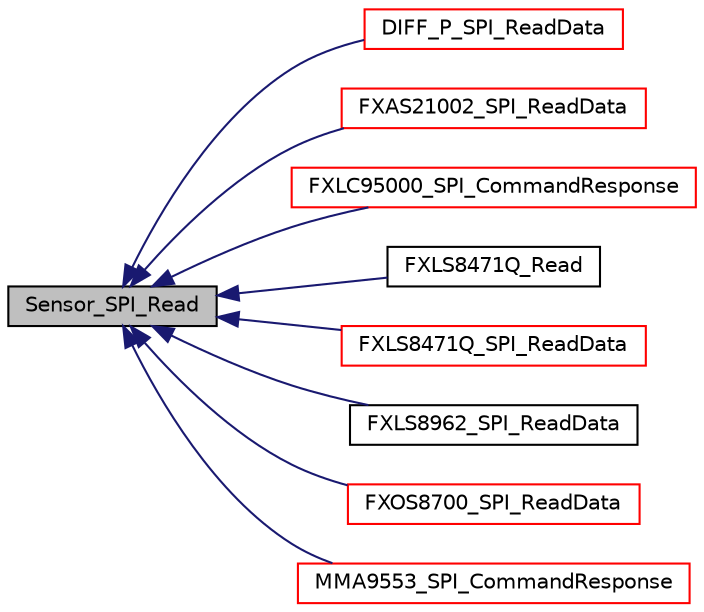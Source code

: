digraph "Sensor_SPI_Read"
{
  edge [fontname="Helvetica",fontsize="10",labelfontname="Helvetica",labelfontsize="10"];
  node [fontname="Helvetica",fontsize="10",shape=record];
  rankdir="LR";
  Node20 [label="Sensor_SPI_Read",height=0.2,width=0.4,color="black", fillcolor="grey75", style="filled", fontcolor="black"];
  Node20 -> Node21 [dir="back",color="midnightblue",fontsize="10",style="solid",fontname="Helvetica"];
  Node21 [label="DIFF_P_SPI_ReadData",height=0.2,width=0.4,color="red", fillcolor="white", style="filled",URL="$diff__p__drv_8h.html#a2b8d7e753c5e830200a8a7cacc327073",tooltip="The interface function to read the sensor data. "];
  Node20 -> Node23 [dir="back",color="midnightblue",fontsize="10",style="solid",fontname="Helvetica"];
  Node23 [label="FXAS21002_SPI_ReadData",height=0.2,width=0.4,color="red", fillcolor="white", style="filled",URL="$fxas21002__drv_8h.html#a7d9d71cedd7f34f0cec84627fa94a73f",tooltip="The interface function to read the sensor data. "];
  Node20 -> Node25 [dir="back",color="midnightblue",fontsize="10",style="solid",fontname="Helvetica"];
  Node25 [label="FXLC95000_SPI_CommandResponse",height=0.2,width=0.4,color="red", fillcolor="white", style="filled",URL="$fxlc95000__drv_8h.html#ac1215eeedc9ffa5b5d3ee5b133d7ee2a",tooltip="The interface function to read the sensor data. "];
  Node20 -> Node27 [dir="back",color="midnightblue",fontsize="10",style="solid",fontname="Helvetica"];
  Node27 [label="FXLS8471Q_Read",height=0.2,width=0.4,color="black", fillcolor="white", style="filled",URL="$drivers_8h.html#ac818465f3f2f5bd60e71c5c7d8a8a261"];
  Node20 -> Node28 [dir="back",color="midnightblue",fontsize="10",style="solid",fontname="Helvetica"];
  Node28 [label="FXLS8471Q_SPI_ReadData",height=0.2,width=0.4,color="red", fillcolor="white", style="filled",URL="$fxls8471q__drv_8h.html#ad16c8372e2c0bcbcd12af93a2f223814",tooltip="The interface function to read the sensor data. "];
  Node20 -> Node30 [dir="back",color="midnightblue",fontsize="10",style="solid",fontname="Helvetica"];
  Node30 [label="FXLS8962_SPI_ReadData",height=0.2,width=0.4,color="black", fillcolor="white", style="filled",URL="$fxls8962__drv_8h.html#a28138a58c06aa727c707aa927d95105c",tooltip="The interface function to read the sensor data. "];
  Node20 -> Node31 [dir="back",color="midnightblue",fontsize="10",style="solid",fontname="Helvetica"];
  Node31 [label="FXOS8700_SPI_ReadData",height=0.2,width=0.4,color="red", fillcolor="white", style="filled",URL="$fxos8700__drv_8h.html#afc06d66f845ef2b99f1fcace0900b79d",tooltip="The interface function to read the sensor data. "];
  Node20 -> Node33 [dir="back",color="midnightblue",fontsize="10",style="solid",fontname="Helvetica"];
  Node33 [label="MMA9553_SPI_CommandResponse",height=0.2,width=0.4,color="red", fillcolor="white", style="filled",URL="$mma9553__drv_8h.html#a429c90eecb38e688d08310a3d3be3c81",tooltip="The interface function to read the sensor data. "];
}
